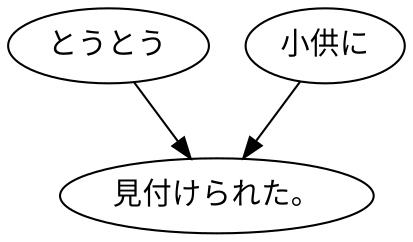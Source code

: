 digraph graph627 {
	node0 [label="とうとう"];
	node1 [label="小供に"];
	node2 [label="見付けられた。"];
	node0 -> node2;
	node1 -> node2;
}
